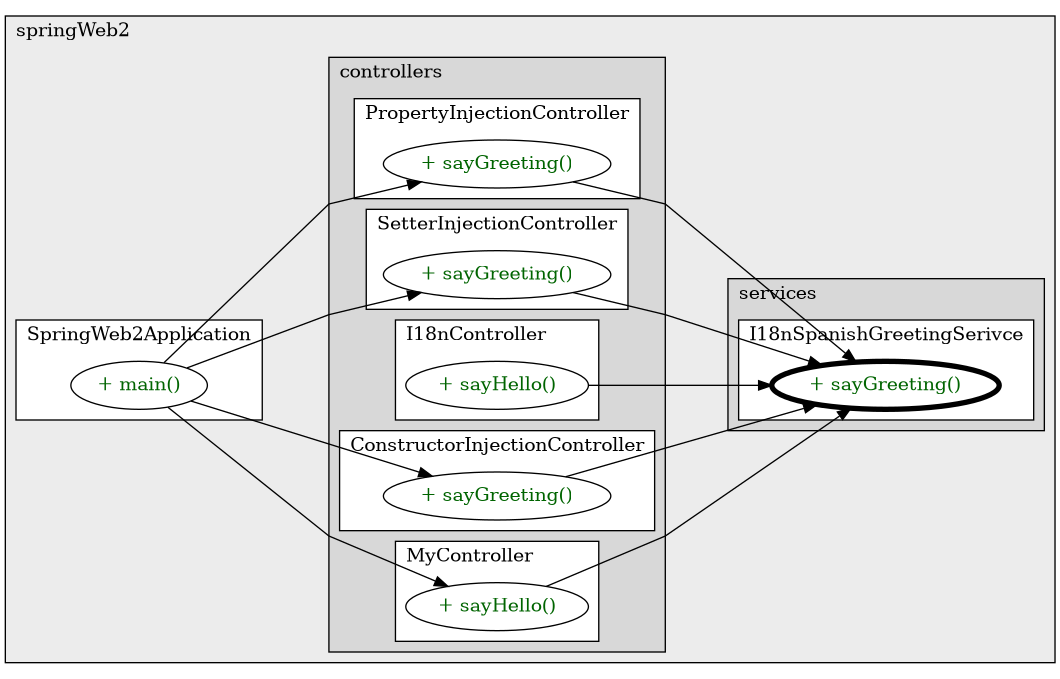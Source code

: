 @startuml

/' diagram meta data start
config=CallConfiguration;
{
  "rootMethod": "ajameson.springWeb2.services.I18nSpanishGreetingSerivce#sayGreeting()",
  "projectClassification": {
    "searchMode": "OpenProject", // OpenProject, AllProjects
    "includedProjects": "",
    "pathEndKeywords": "*.impl",
    "isClientPath": "",
    "isClientName": "",
    "isTestPath": "",
    "isTestName": "",
    "isMappingPath": "",
    "isMappingName": "",
    "isDataAccessPath": "",
    "isDataAccessName": "",
    "isDataStructurePath": "",
    "isDataStructureName": "",
    "isInterfaceStructuresPath": "",
    "isInterfaceStructuresName": "",
    "isEntryPointPath": "",
    "isEntryPointName": "",
    "treatFinalFieldsAsMandatory": false
  },
  "graphRestriction": {
    "classPackageExcludeFilter": "",
    "classPackageIncludeFilter": "",
    "classNameExcludeFilter": "",
    "classNameIncludeFilter": "",
    "methodNameExcludeFilter": "",
    "methodNameIncludeFilter": "",
    "removeByInheritance": "", // inheritance/annotation based filtering is done in a second step
    "removeByAnnotation": "",
    "removeByClassPackage": "", // cleanup the graph after inheritance/annotation based filtering is done
    "removeByClassName": "",
    "cutMappings": false,
    "cutEnum": true,
    "cutTests": true,
    "cutClient": true,
    "cutDataAccess": true,
    "cutInterfaceStructures": true,
    "cutDataStructures": true,
    "cutGetterAndSetter": true,
    "cutConstructors": true
  },
  "graphTraversal": {
    "forwardDepth": 3,
    "backwardDepth": 3,
    "classPackageExcludeFilter": "",
    "classPackageIncludeFilter": "",
    "classNameExcludeFilter": "",
    "classNameIncludeFilter": "",
    "methodNameExcludeFilter": "",
    "methodNameIncludeFilter": "",
    "hideMappings": false,
    "hideDataStructures": false,
    "hidePrivateMethods": true,
    "hideInterfaceCalls": true, // indirection: implementation -> interface (is hidden) -> implementation
    "onlyShowApplicationEntryPoints": false, // root node is included
    "useMethodCallsForStructureDiagram": "ForwardOnly" // ForwardOnly, BothDirections, No
  },
  "details": {
    "aggregation": "GroupByClass", // ByClass, GroupByClass, None
    "showMethodParametersTypes": false,
    "showMethodParametersNames": false,
    "showMethodReturnType": false,
    "showPackageLevels": 2,
    "showCallOrder": false,
    "edgeMode": "MethodsOnly", // TypesOnly, MethodsOnly, TypesAndMethods, MethodsAndDirectTypeUsage
    "showDetailedClassStructure": false
  },
  "rootClass": "ajameson.springWeb2.services.I18nSpanishGreetingSerivce",
  "extensionCallbackMethod": "" // qualified.class.name#methodName - signature: public static String method(String)
}
diagram meta data end '/



digraph g {
    rankdir="LR"
    splines=polyline
    

'nodes 
subgraph cluster_1361856267 { 
   	label=springWeb2
	labeljust=l
	fillcolor="#ececec"
	style=filled
   
   subgraph cluster_1371868082 { 
   	label=SpringWeb2Application
	labeljust=l
	fillcolor=white
	style=filled
   
   SpringWeb2Application1559558697XXXmain1859653459[
	label="+ main()"
	style=filled
	fillcolor=white
	tooltip="SpringWeb2Application

null"
	fontcolor=darkgreen
];
} 

subgraph cluster_2125146636 { 
   	label=controllers
	labeljust=l
	fillcolor="#d8d8d8"
	style=filled
   
   subgraph cluster_1416225424 { 
   	label=PropertyInjectionController
	labeljust=l
	fillcolor=white
	style=filled
   
   PropertyInjectionController1164952256XXXsayGreeting0[
	label="+ sayGreeting()"
	style=filled
	fillcolor=white
	tooltip="PropertyInjectionController

null"
	fontcolor=darkgreen
];
} 

subgraph cluster_1566034694 { 
   	label=SetterInjectionController
	labeljust=l
	fillcolor=white
	style=filled
   
   SetterInjectionController1164952256XXXsayGreeting0[
	label="+ sayGreeting()"
	style=filled
	fillcolor=white
	tooltip="SetterInjectionController

null"
	fontcolor=darkgreen
];
} 

subgraph cluster_2132052632 { 
   	label=I18nController
	labeljust=l
	fillcolor=white
	style=filled
   
   I18nController1164952256XXXsayHello0[
	label="+ sayHello()"
	style=filled
	fillcolor=white
	tooltip="I18nController

null"
	fontcolor=darkgreen
];
} 

subgraph cluster_274984583 { 
   	label=ConstructorInjectionController
	labeljust=l
	fillcolor=white
	style=filled
   
   ConstructorInjectionController1164952256XXXsayGreeting0[
	label="+ sayGreeting()"
	style=filled
	fillcolor=white
	tooltip="ConstructorInjectionController

null"
	fontcolor=darkgreen
];
} 

subgraph cluster_386573578 { 
   	label=MyController
	labeljust=l
	fillcolor=white
	style=filled
   
   MyController1164952256XXXsayHello0[
	label="+ sayHello()"
	style=filled
	fillcolor=white
	tooltip="MyController

null"
	fontcolor=darkgreen
];
} 
} 

subgraph cluster_341604321 { 
   	label=services
	labeljust=l
	fillcolor="#d8d8d8"
	style=filled
   
   subgraph cluster_450881671 { 
   	label=I18nSpanishGreetingSerivce
	labeljust=l
	fillcolor=white
	style=filled
   
   I18nSpanishGreetingSerivce683253397XXXsayGreeting0[
	label="+ sayGreeting()"
	style=filled
	fillcolor=white
	tooltip="I18nSpanishGreetingSerivce

null"
	penwidth=4
	fontcolor=darkgreen
];
} 
} 
} 

'edges    
ConstructorInjectionController1164952256XXXsayGreeting0 -> I18nSpanishGreetingSerivce683253397XXXsayGreeting0;
I18nController1164952256XXXsayHello0 -> I18nSpanishGreetingSerivce683253397XXXsayGreeting0;
MyController1164952256XXXsayHello0 -> I18nSpanishGreetingSerivce683253397XXXsayGreeting0;
PropertyInjectionController1164952256XXXsayGreeting0 -> I18nSpanishGreetingSerivce683253397XXXsayGreeting0;
SetterInjectionController1164952256XXXsayGreeting0 -> I18nSpanishGreetingSerivce683253397XXXsayGreeting0;
SpringWeb2Application1559558697XXXmain1859653459 -> ConstructorInjectionController1164952256XXXsayGreeting0;
SpringWeb2Application1559558697XXXmain1859653459 -> MyController1164952256XXXsayHello0;
SpringWeb2Application1559558697XXXmain1859653459 -> PropertyInjectionController1164952256XXXsayGreeting0;
SpringWeb2Application1559558697XXXmain1859653459 -> SetterInjectionController1164952256XXXsayGreeting0;
    
}
@enduml